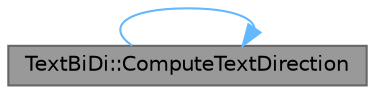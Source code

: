digraph "TextBiDi::ComputeTextDirection"
{
 // INTERACTIVE_SVG=YES
 // LATEX_PDF_SIZE
  bgcolor="transparent";
  edge [fontname=Helvetica,fontsize=10,labelfontname=Helvetica,labelfontsize=10];
  node [fontname=Helvetica,fontsize=10,shape=box,height=0.2,width=0.4];
  rankdir="LR";
  Node1 [id="Node000001",label="TextBiDi::ComputeTextDirection",height=0.2,width=0.4,color="gray40", fillcolor="grey60", style="filled", fontcolor="black",tooltip="Utility function which will compute the reading direction of the given text."];
  Node1 -> Node1 [id="edge1_Node000001_Node000001",color="steelblue1",style="solid",tooltip=" "];
}
